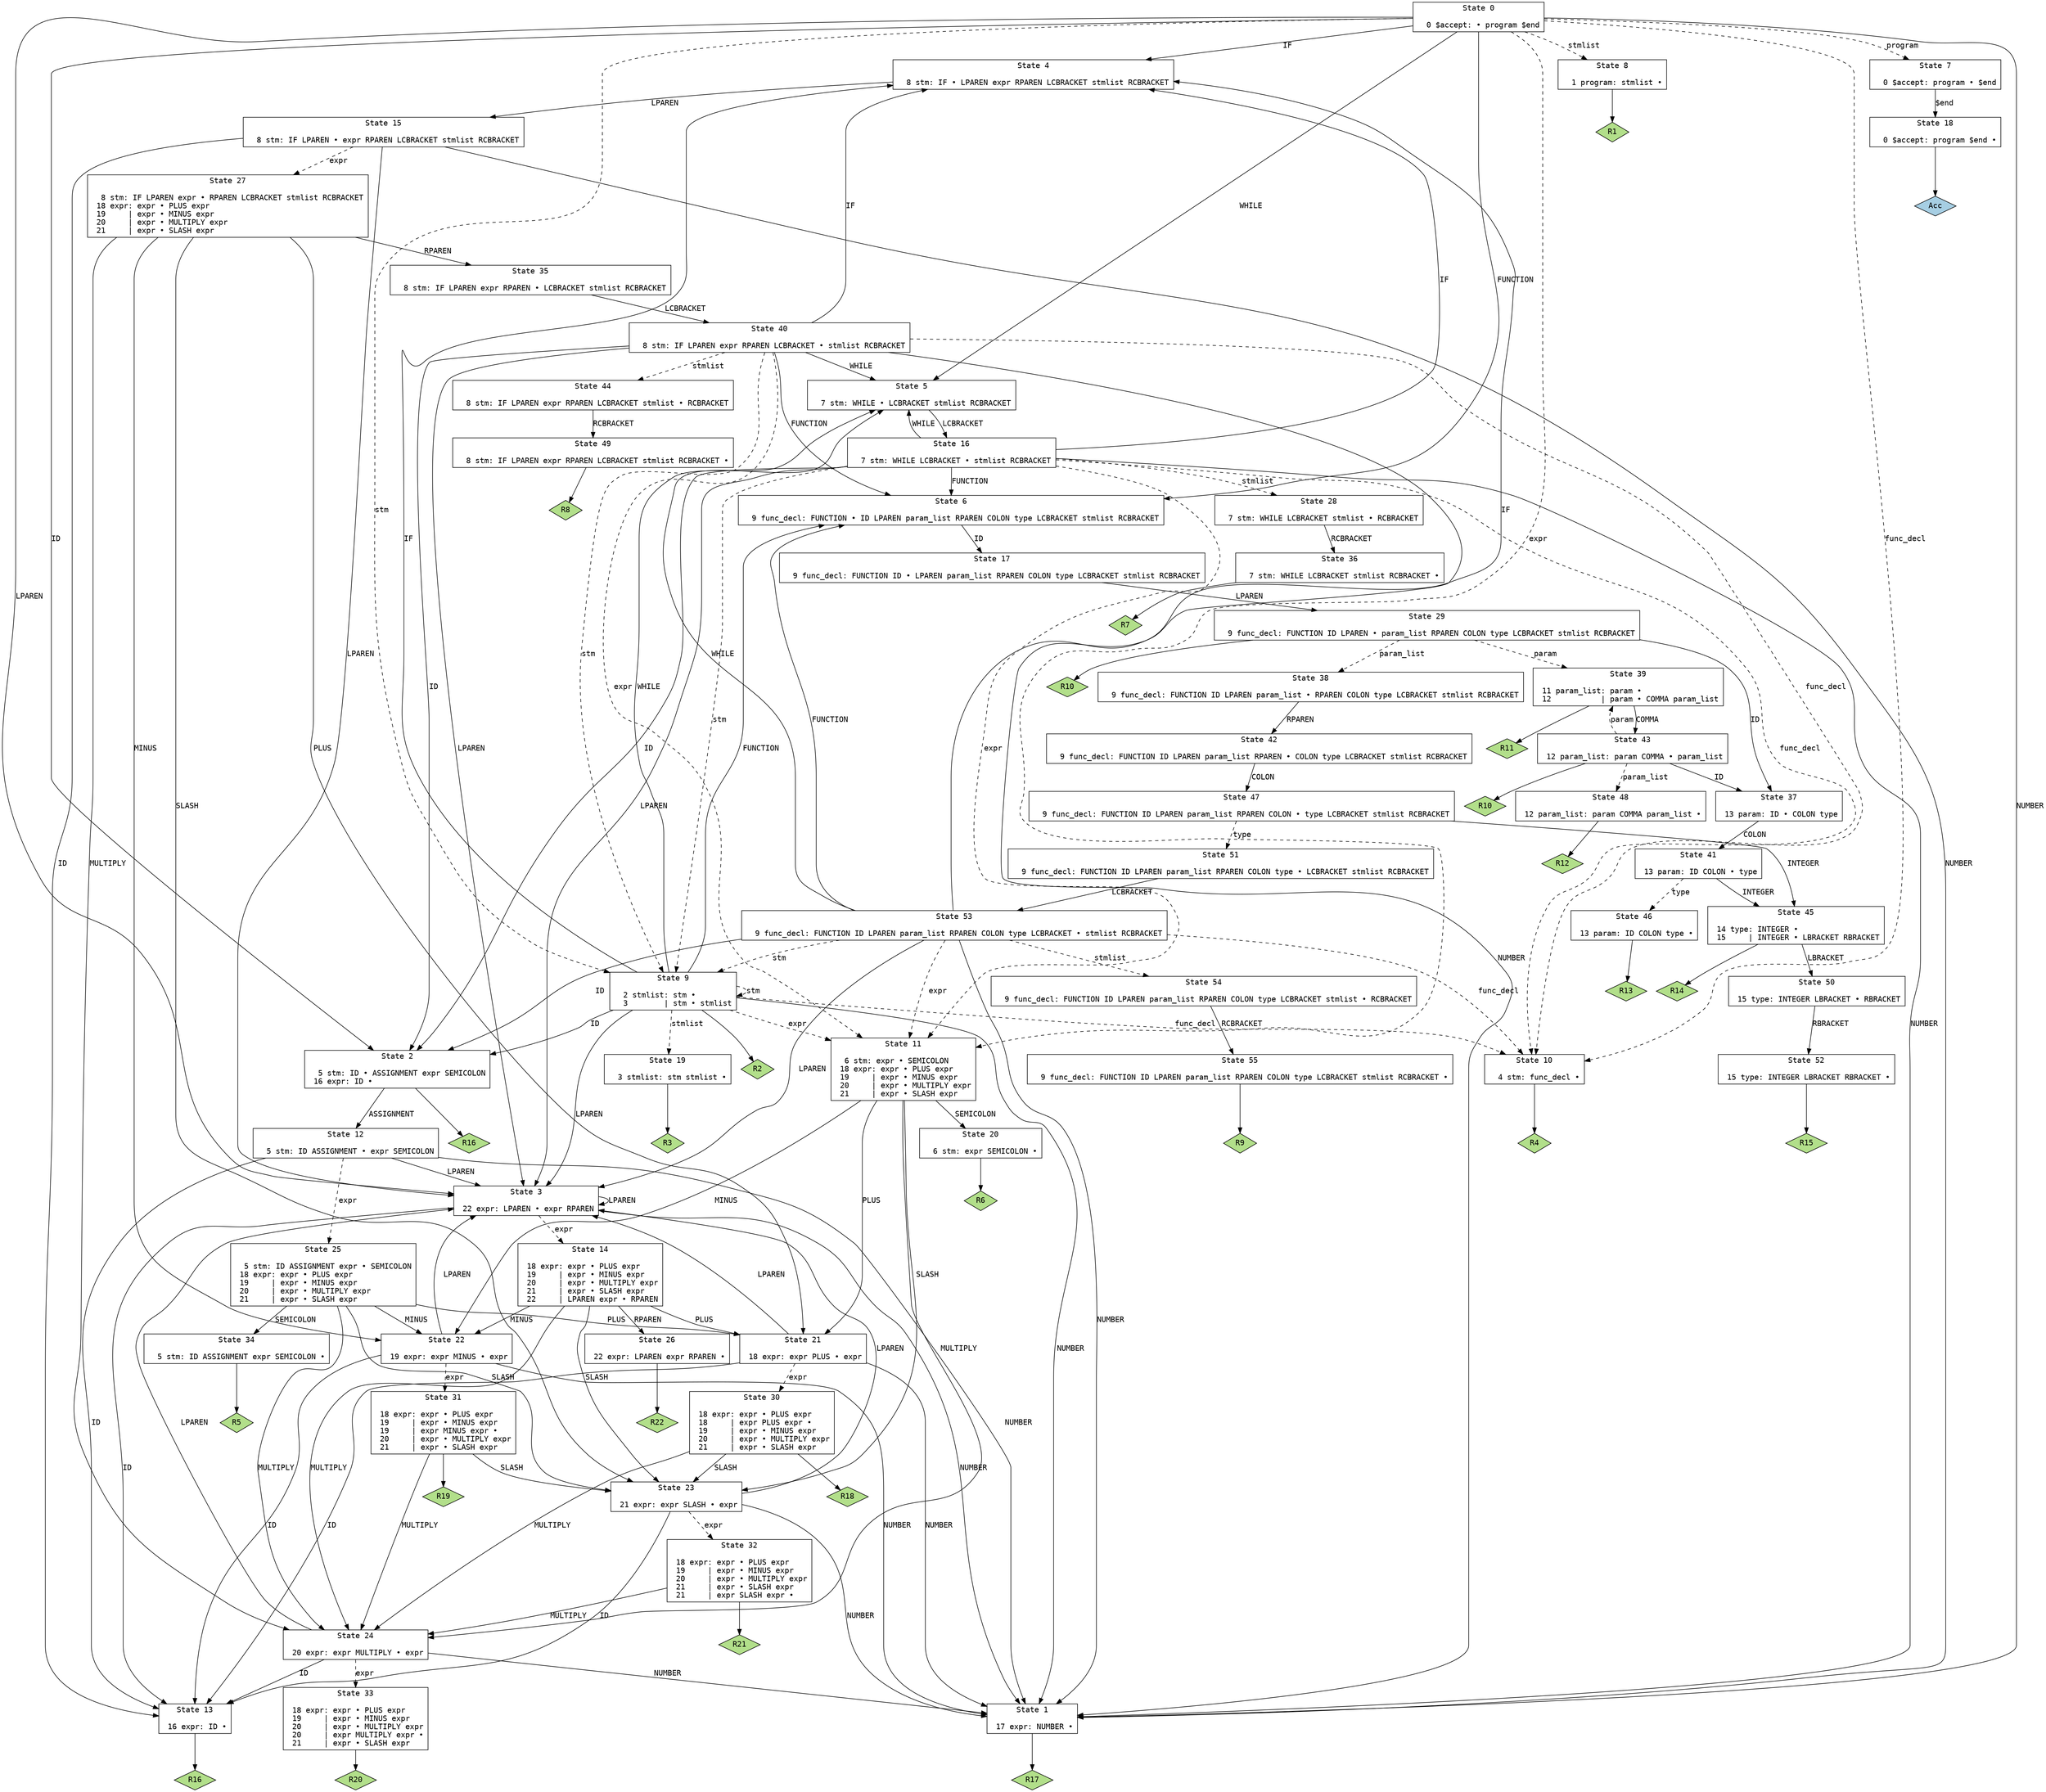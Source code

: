 // Generated by GNU Bison 3.8.2.
// Report bugs to <bug-bison@gnu.org>.
// Home page: <https://www.gnu.org/software/bison/>.

digraph "parser.y"
{
  node [fontname = courier, shape = box, colorscheme = paired6]
  edge [fontname = courier]

  0 [label="State 0\n\l  0 $accept: • program $end\l"]
  0 -> 1 [style=solid label="NUMBER"]
  0 -> 2 [style=solid label="ID"]
  0 -> 3 [style=solid label="LPAREN"]
  0 -> 4 [style=solid label="IF"]
  0 -> 5 [style=solid label="WHILE"]
  0 -> 6 [style=solid label="FUNCTION"]
  0 -> 7 [style=dashed label="program"]
  0 -> 8 [style=dashed label="stmlist"]
  0 -> 9 [style=dashed label="stm"]
  0 -> 10 [style=dashed label="func_decl"]
  0 -> 11 [style=dashed label="expr"]
  1 [label="State 1\n\l 17 expr: NUMBER •\l"]
  1 -> "1R17" [style=solid]
 "1R17" [label="R17", fillcolor=3, shape=diamond, style=filled]
  2 [label="State 2\n\l  5 stm: ID • ASSIGNMENT expr SEMICOLON\l 16 expr: ID •\l"]
  2 -> 12 [style=solid label="ASSIGNMENT"]
  2 -> "2R16" [style=solid]
 "2R16" [label="R16", fillcolor=3, shape=diamond, style=filled]
  3 [label="State 3\n\l 22 expr: LPAREN • expr RPAREN\l"]
  3 -> 1 [style=solid label="NUMBER"]
  3 -> 13 [style=solid label="ID"]
  3 -> 3 [style=solid label="LPAREN"]
  3 -> 14 [style=dashed label="expr"]
  4 [label="State 4\n\l  8 stm: IF • LPAREN expr RPAREN LCBRACKET stmlist RCBRACKET\l"]
  4 -> 15 [style=solid label="LPAREN"]
  5 [label="State 5\n\l  7 stm: WHILE • LCBRACKET stmlist RCBRACKET\l"]
  5 -> 16 [style=solid label="LCBRACKET"]
  6 [label="State 6\n\l  9 func_decl: FUNCTION • ID LPAREN param_list RPAREN COLON type LCBRACKET stmlist RCBRACKET\l"]
  6 -> 17 [style=solid label="ID"]
  7 [label="State 7\n\l  0 $accept: program • $end\l"]
  7 -> 18 [style=solid label="$end"]
  8 [label="State 8\n\l  1 program: stmlist •\l"]
  8 -> "8R1" [style=solid]
 "8R1" [label="R1", fillcolor=3, shape=diamond, style=filled]
  9 [label="State 9\n\l  2 stmlist: stm •\l  3        | stm • stmlist\l"]
  9 -> 1 [style=solid label="NUMBER"]
  9 -> 2 [style=solid label="ID"]
  9 -> 3 [style=solid label="LPAREN"]
  9 -> 4 [style=solid label="IF"]
  9 -> 5 [style=solid label="WHILE"]
  9 -> 6 [style=solid label="FUNCTION"]
  9 -> 19 [style=dashed label="stmlist"]
  9 -> 9 [style=dashed label="stm"]
  9 -> 10 [style=dashed label="func_decl"]
  9 -> 11 [style=dashed label="expr"]
  9 -> "9R2" [style=solid]
 "9R2" [label="R2", fillcolor=3, shape=diamond, style=filled]
  10 [label="State 10\n\l  4 stm: func_decl •\l"]
  10 -> "10R4" [style=solid]
 "10R4" [label="R4", fillcolor=3, shape=diamond, style=filled]
  11 [label="State 11\n\l  6 stm: expr • SEMICOLON\l 18 expr: expr • PLUS expr\l 19     | expr • MINUS expr\l 20     | expr • MULTIPLY expr\l 21     | expr • SLASH expr\l"]
  11 -> 20 [style=solid label="SEMICOLON"]
  11 -> 21 [style=solid label="PLUS"]
  11 -> 22 [style=solid label="MINUS"]
  11 -> 23 [style=solid label="SLASH"]
  11 -> 24 [style=solid label="MULTIPLY"]
  12 [label="State 12\n\l  5 stm: ID ASSIGNMENT • expr SEMICOLON\l"]
  12 -> 1 [style=solid label="NUMBER"]
  12 -> 13 [style=solid label="ID"]
  12 -> 3 [style=solid label="LPAREN"]
  12 -> 25 [style=dashed label="expr"]
  13 [label="State 13\n\l 16 expr: ID •\l"]
  13 -> "13R16" [style=solid]
 "13R16" [label="R16", fillcolor=3, shape=diamond, style=filled]
  14 [label="State 14\n\l 18 expr: expr • PLUS expr\l 19     | expr • MINUS expr\l 20     | expr • MULTIPLY expr\l 21     | expr • SLASH expr\l 22     | LPAREN expr • RPAREN\l"]
  14 -> 26 [style=solid label="RPAREN"]
  14 -> 21 [style=solid label="PLUS"]
  14 -> 22 [style=solid label="MINUS"]
  14 -> 23 [style=solid label="SLASH"]
  14 -> 24 [style=solid label="MULTIPLY"]
  15 [label="State 15\n\l  8 stm: IF LPAREN • expr RPAREN LCBRACKET stmlist RCBRACKET\l"]
  15 -> 1 [style=solid label="NUMBER"]
  15 -> 13 [style=solid label="ID"]
  15 -> 3 [style=solid label="LPAREN"]
  15 -> 27 [style=dashed label="expr"]
  16 [label="State 16\n\l  7 stm: WHILE LCBRACKET • stmlist RCBRACKET\l"]
  16 -> 1 [style=solid label="NUMBER"]
  16 -> 2 [style=solid label="ID"]
  16 -> 3 [style=solid label="LPAREN"]
  16 -> 4 [style=solid label="IF"]
  16 -> 5 [style=solid label="WHILE"]
  16 -> 6 [style=solid label="FUNCTION"]
  16 -> 28 [style=dashed label="stmlist"]
  16 -> 9 [style=dashed label="stm"]
  16 -> 10 [style=dashed label="func_decl"]
  16 -> 11 [style=dashed label="expr"]
  17 [label="State 17\n\l  9 func_decl: FUNCTION ID • LPAREN param_list RPAREN COLON type LCBRACKET stmlist RCBRACKET\l"]
  17 -> 29 [style=solid label="LPAREN"]
  18 [label="State 18\n\l  0 $accept: program $end •\l"]
  18 -> "18R0" [style=solid]
 "18R0" [label="Acc", fillcolor=1, shape=diamond, style=filled]
  19 [label="State 19\n\l  3 stmlist: stm stmlist •\l"]
  19 -> "19R3" [style=solid]
 "19R3" [label="R3", fillcolor=3, shape=diamond, style=filled]
  20 [label="State 20\n\l  6 stm: expr SEMICOLON •\l"]
  20 -> "20R6" [style=solid]
 "20R6" [label="R6", fillcolor=3, shape=diamond, style=filled]
  21 [label="State 21\n\l 18 expr: expr PLUS • expr\l"]
  21 -> 1 [style=solid label="NUMBER"]
  21 -> 13 [style=solid label="ID"]
  21 -> 3 [style=solid label="LPAREN"]
  21 -> 30 [style=dashed label="expr"]
  22 [label="State 22\n\l 19 expr: expr MINUS • expr\l"]
  22 -> 1 [style=solid label="NUMBER"]
  22 -> 13 [style=solid label="ID"]
  22 -> 3 [style=solid label="LPAREN"]
  22 -> 31 [style=dashed label="expr"]
  23 [label="State 23\n\l 21 expr: expr SLASH • expr\l"]
  23 -> 1 [style=solid label="NUMBER"]
  23 -> 13 [style=solid label="ID"]
  23 -> 3 [style=solid label="LPAREN"]
  23 -> 32 [style=dashed label="expr"]
  24 [label="State 24\n\l 20 expr: expr MULTIPLY • expr\l"]
  24 -> 1 [style=solid label="NUMBER"]
  24 -> 13 [style=solid label="ID"]
  24 -> 3 [style=solid label="LPAREN"]
  24 -> 33 [style=dashed label="expr"]
  25 [label="State 25\n\l  5 stm: ID ASSIGNMENT expr • SEMICOLON\l 18 expr: expr • PLUS expr\l 19     | expr • MINUS expr\l 20     | expr • MULTIPLY expr\l 21     | expr • SLASH expr\l"]
  25 -> 34 [style=solid label="SEMICOLON"]
  25 -> 21 [style=solid label="PLUS"]
  25 -> 22 [style=solid label="MINUS"]
  25 -> 23 [style=solid label="SLASH"]
  25 -> 24 [style=solid label="MULTIPLY"]
  26 [label="State 26\n\l 22 expr: LPAREN expr RPAREN •\l"]
  26 -> "26R22" [style=solid]
 "26R22" [label="R22", fillcolor=3, shape=diamond, style=filled]
  27 [label="State 27\n\l  8 stm: IF LPAREN expr • RPAREN LCBRACKET stmlist RCBRACKET\l 18 expr: expr • PLUS expr\l 19     | expr • MINUS expr\l 20     | expr • MULTIPLY expr\l 21     | expr • SLASH expr\l"]
  27 -> 35 [style=solid label="RPAREN"]
  27 -> 21 [style=solid label="PLUS"]
  27 -> 22 [style=solid label="MINUS"]
  27 -> 23 [style=solid label="SLASH"]
  27 -> 24 [style=solid label="MULTIPLY"]
  28 [label="State 28\n\l  7 stm: WHILE LCBRACKET stmlist • RCBRACKET\l"]
  28 -> 36 [style=solid label="RCBRACKET"]
  29 [label="State 29\n\l  9 func_decl: FUNCTION ID LPAREN • param_list RPAREN COLON type LCBRACKET stmlist RCBRACKET\l"]
  29 -> 37 [style=solid label="ID"]
  29 -> 38 [style=dashed label="param_list"]
  29 -> 39 [style=dashed label="param"]
  29 -> "29R10" [style=solid]
 "29R10" [label="R10", fillcolor=3, shape=diamond, style=filled]
  30 [label="State 30\n\l 18 expr: expr • PLUS expr\l 18     | expr PLUS expr •\l 19     | expr • MINUS expr\l 20     | expr • MULTIPLY expr\l 21     | expr • SLASH expr\l"]
  30 -> 23 [style=solid label="SLASH"]
  30 -> 24 [style=solid label="MULTIPLY"]
  30 -> "30R18" [style=solid]
 "30R18" [label="R18", fillcolor=3, shape=diamond, style=filled]
  31 [label="State 31\n\l 18 expr: expr • PLUS expr\l 19     | expr • MINUS expr\l 19     | expr MINUS expr •\l 20     | expr • MULTIPLY expr\l 21     | expr • SLASH expr\l"]
  31 -> 23 [style=solid label="SLASH"]
  31 -> 24 [style=solid label="MULTIPLY"]
  31 -> "31R19" [style=solid]
 "31R19" [label="R19", fillcolor=3, shape=diamond, style=filled]
  32 [label="State 32\n\l 18 expr: expr • PLUS expr\l 19     | expr • MINUS expr\l 20     | expr • MULTIPLY expr\l 21     | expr • SLASH expr\l 21     | expr SLASH expr •\l"]
  32 -> 24 [style=solid label="MULTIPLY"]
  32 -> "32R21" [style=solid]
 "32R21" [label="R21", fillcolor=3, shape=diamond, style=filled]
  33 [label="State 33\n\l 18 expr: expr • PLUS expr\l 19     | expr • MINUS expr\l 20     | expr • MULTIPLY expr\l 20     | expr MULTIPLY expr •\l 21     | expr • SLASH expr\l"]
  33 -> "33R20" [style=solid]
 "33R20" [label="R20", fillcolor=3, shape=diamond, style=filled]
  34 [label="State 34\n\l  5 stm: ID ASSIGNMENT expr SEMICOLON •\l"]
  34 -> "34R5" [style=solid]
 "34R5" [label="R5", fillcolor=3, shape=diamond, style=filled]
  35 [label="State 35\n\l  8 stm: IF LPAREN expr RPAREN • LCBRACKET stmlist RCBRACKET\l"]
  35 -> 40 [style=solid label="LCBRACKET"]
  36 [label="State 36\n\l  7 stm: WHILE LCBRACKET stmlist RCBRACKET •\l"]
  36 -> "36R7" [style=solid]
 "36R7" [label="R7", fillcolor=3, shape=diamond, style=filled]
  37 [label="State 37\n\l 13 param: ID • COLON type\l"]
  37 -> 41 [style=solid label="COLON"]
  38 [label="State 38\n\l  9 func_decl: FUNCTION ID LPAREN param_list • RPAREN COLON type LCBRACKET stmlist RCBRACKET\l"]
  38 -> 42 [style=solid label="RPAREN"]
  39 [label="State 39\n\l 11 param_list: param •\l 12           | param • COMMA param_list\l"]
  39 -> 43 [style=solid label="COMMA"]
  39 -> "39R11" [style=solid]
 "39R11" [label="R11", fillcolor=3, shape=diamond, style=filled]
  40 [label="State 40\n\l  8 stm: IF LPAREN expr RPAREN LCBRACKET • stmlist RCBRACKET\l"]
  40 -> 1 [style=solid label="NUMBER"]
  40 -> 2 [style=solid label="ID"]
  40 -> 3 [style=solid label="LPAREN"]
  40 -> 4 [style=solid label="IF"]
  40 -> 5 [style=solid label="WHILE"]
  40 -> 6 [style=solid label="FUNCTION"]
  40 -> 44 [style=dashed label="stmlist"]
  40 -> 9 [style=dashed label="stm"]
  40 -> 10 [style=dashed label="func_decl"]
  40 -> 11 [style=dashed label="expr"]
  41 [label="State 41\n\l 13 param: ID COLON • type\l"]
  41 -> 45 [style=solid label="INTEGER"]
  41 -> 46 [style=dashed label="type"]
  42 [label="State 42\n\l  9 func_decl: FUNCTION ID LPAREN param_list RPAREN • COLON type LCBRACKET stmlist RCBRACKET\l"]
  42 -> 47 [style=solid label="COLON"]
  43 [label="State 43\n\l 12 param_list: param COMMA • param_list\l"]
  43 -> 37 [style=solid label="ID"]
  43 -> 48 [style=dashed label="param_list"]
  43 -> 39 [style=dashed label="param"]
  43 -> "43R10" [style=solid]
 "43R10" [label="R10", fillcolor=3, shape=diamond, style=filled]
  44 [label="State 44\n\l  8 stm: IF LPAREN expr RPAREN LCBRACKET stmlist • RCBRACKET\l"]
  44 -> 49 [style=solid label="RCBRACKET"]
  45 [label="State 45\n\l 14 type: INTEGER •\l 15     | INTEGER • LBRACKET RBRACKET\l"]
  45 -> 50 [style=solid label="LBRACKET"]
  45 -> "45R14" [style=solid]
 "45R14" [label="R14", fillcolor=3, shape=diamond, style=filled]
  46 [label="State 46\n\l 13 param: ID COLON type •\l"]
  46 -> "46R13" [style=solid]
 "46R13" [label="R13", fillcolor=3, shape=diamond, style=filled]
  47 [label="State 47\n\l  9 func_decl: FUNCTION ID LPAREN param_list RPAREN COLON • type LCBRACKET stmlist RCBRACKET\l"]
  47 -> 45 [style=solid label="INTEGER"]
  47 -> 51 [style=dashed label="type"]
  48 [label="State 48\n\l 12 param_list: param COMMA param_list •\l"]
  48 -> "48R12" [style=solid]
 "48R12" [label="R12", fillcolor=3, shape=diamond, style=filled]
  49 [label="State 49\n\l  8 stm: IF LPAREN expr RPAREN LCBRACKET stmlist RCBRACKET •\l"]
  49 -> "49R8" [style=solid]
 "49R8" [label="R8", fillcolor=3, shape=diamond, style=filled]
  50 [label="State 50\n\l 15 type: INTEGER LBRACKET • RBRACKET\l"]
  50 -> 52 [style=solid label="RBRACKET"]
  51 [label="State 51\n\l  9 func_decl: FUNCTION ID LPAREN param_list RPAREN COLON type • LCBRACKET stmlist RCBRACKET\l"]
  51 -> 53 [style=solid label="LCBRACKET"]
  52 [label="State 52\n\l 15 type: INTEGER LBRACKET RBRACKET •\l"]
  52 -> "52R15" [style=solid]
 "52R15" [label="R15", fillcolor=3, shape=diamond, style=filled]
  53 [label="State 53\n\l  9 func_decl: FUNCTION ID LPAREN param_list RPAREN COLON type LCBRACKET • stmlist RCBRACKET\l"]
  53 -> 1 [style=solid label="NUMBER"]
  53 -> 2 [style=solid label="ID"]
  53 -> 3 [style=solid label="LPAREN"]
  53 -> 4 [style=solid label="IF"]
  53 -> 5 [style=solid label="WHILE"]
  53 -> 6 [style=solid label="FUNCTION"]
  53 -> 54 [style=dashed label="stmlist"]
  53 -> 9 [style=dashed label="stm"]
  53 -> 10 [style=dashed label="func_decl"]
  53 -> 11 [style=dashed label="expr"]
  54 [label="State 54\n\l  9 func_decl: FUNCTION ID LPAREN param_list RPAREN COLON type LCBRACKET stmlist • RCBRACKET\l"]
  54 -> 55 [style=solid label="RCBRACKET"]
  55 [label="State 55\n\l  9 func_decl: FUNCTION ID LPAREN param_list RPAREN COLON type LCBRACKET stmlist RCBRACKET •\l"]
  55 -> "55R9" [style=solid]
 "55R9" [label="R9", fillcolor=3, shape=diamond, style=filled]
}
